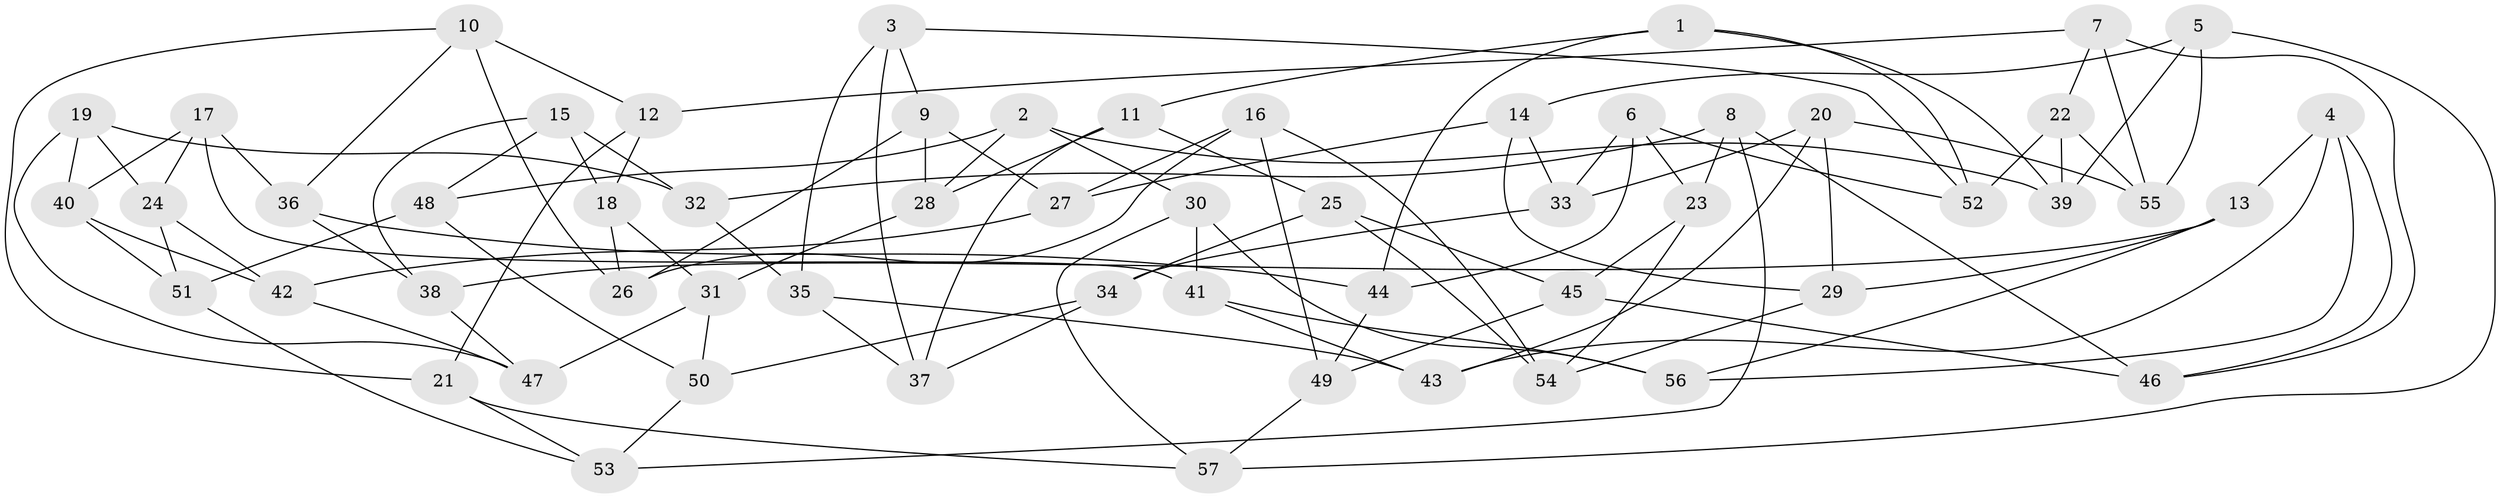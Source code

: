 // Generated by graph-tools (version 1.1) at 2025/26/03/09/25 03:26:58]
// undirected, 57 vertices, 114 edges
graph export_dot {
graph [start="1"]
  node [color=gray90,style=filled];
  1;
  2;
  3;
  4;
  5;
  6;
  7;
  8;
  9;
  10;
  11;
  12;
  13;
  14;
  15;
  16;
  17;
  18;
  19;
  20;
  21;
  22;
  23;
  24;
  25;
  26;
  27;
  28;
  29;
  30;
  31;
  32;
  33;
  34;
  35;
  36;
  37;
  38;
  39;
  40;
  41;
  42;
  43;
  44;
  45;
  46;
  47;
  48;
  49;
  50;
  51;
  52;
  53;
  54;
  55;
  56;
  57;
  1 -- 11;
  1 -- 39;
  1 -- 44;
  1 -- 52;
  2 -- 39;
  2 -- 28;
  2 -- 30;
  2 -- 48;
  3 -- 9;
  3 -- 37;
  3 -- 52;
  3 -- 35;
  4 -- 43;
  4 -- 56;
  4 -- 46;
  4 -- 13;
  5 -- 57;
  5 -- 55;
  5 -- 14;
  5 -- 39;
  6 -- 33;
  6 -- 52;
  6 -- 23;
  6 -- 44;
  7 -- 46;
  7 -- 22;
  7 -- 55;
  7 -- 12;
  8 -- 32;
  8 -- 53;
  8 -- 23;
  8 -- 46;
  9 -- 28;
  9 -- 27;
  9 -- 26;
  10 -- 12;
  10 -- 36;
  10 -- 21;
  10 -- 26;
  11 -- 28;
  11 -- 37;
  11 -- 25;
  12 -- 18;
  12 -- 21;
  13 -- 38;
  13 -- 29;
  13 -- 56;
  14 -- 33;
  14 -- 29;
  14 -- 27;
  15 -- 32;
  15 -- 18;
  15 -- 48;
  15 -- 38;
  16 -- 26;
  16 -- 54;
  16 -- 27;
  16 -- 49;
  17 -- 24;
  17 -- 41;
  17 -- 36;
  17 -- 40;
  18 -- 31;
  18 -- 26;
  19 -- 40;
  19 -- 47;
  19 -- 32;
  19 -- 24;
  20 -- 33;
  20 -- 55;
  20 -- 29;
  20 -- 43;
  21 -- 53;
  21 -- 57;
  22 -- 52;
  22 -- 39;
  22 -- 55;
  23 -- 54;
  23 -- 45;
  24 -- 51;
  24 -- 42;
  25 -- 45;
  25 -- 54;
  25 -- 34;
  27 -- 42;
  28 -- 31;
  29 -- 54;
  30 -- 41;
  30 -- 57;
  30 -- 56;
  31 -- 47;
  31 -- 50;
  32 -- 35;
  33 -- 34;
  34 -- 37;
  34 -- 50;
  35 -- 43;
  35 -- 37;
  36 -- 44;
  36 -- 38;
  38 -- 47;
  40 -- 42;
  40 -- 51;
  41 -- 43;
  41 -- 56;
  42 -- 47;
  44 -- 49;
  45 -- 49;
  45 -- 46;
  48 -- 50;
  48 -- 51;
  49 -- 57;
  50 -- 53;
  51 -- 53;
}
